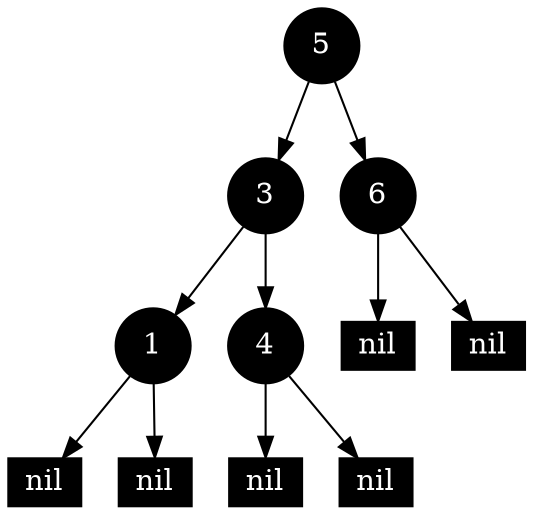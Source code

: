 digraph G {
    node [width=0.5,fontcolor=white,style=filled];
    5 [fillcolor=black]
    5 -> 3
    5 -> 6
    3 [fillcolor=black]
    3 -> 1
    3 -> 4
    1 [fillcolor=black]
    1 -> NULLl1
    NULLl1 [label="nil",width=0.3,height=0.2,shape=box,fillcolor=black]
    1 -> NULLr1
    NULLr1 [label="nil",width=0.3,height=0.2,shape=box,fillcolor=black]
    4 [fillcolor=black]
    4 -> NULLl4
    NULLl4 [label="nil",width=0.3,height=0.2,shape=box,fillcolor=black]
    4 -> NULLr4
    NULLr4 [label="nil",width=0.3,height=0.2,shape=box,fillcolor=black]
    6 [fillcolor=black]
    6 -> NULLl6
    NULLl6 [label="nil",width=0.3,height=0.2,shape=box,fillcolor=black]
    6 -> NULLr6
    NULLr6 [label="nil",width=0.3,height=0.2,shape=box,fillcolor=black]
}
